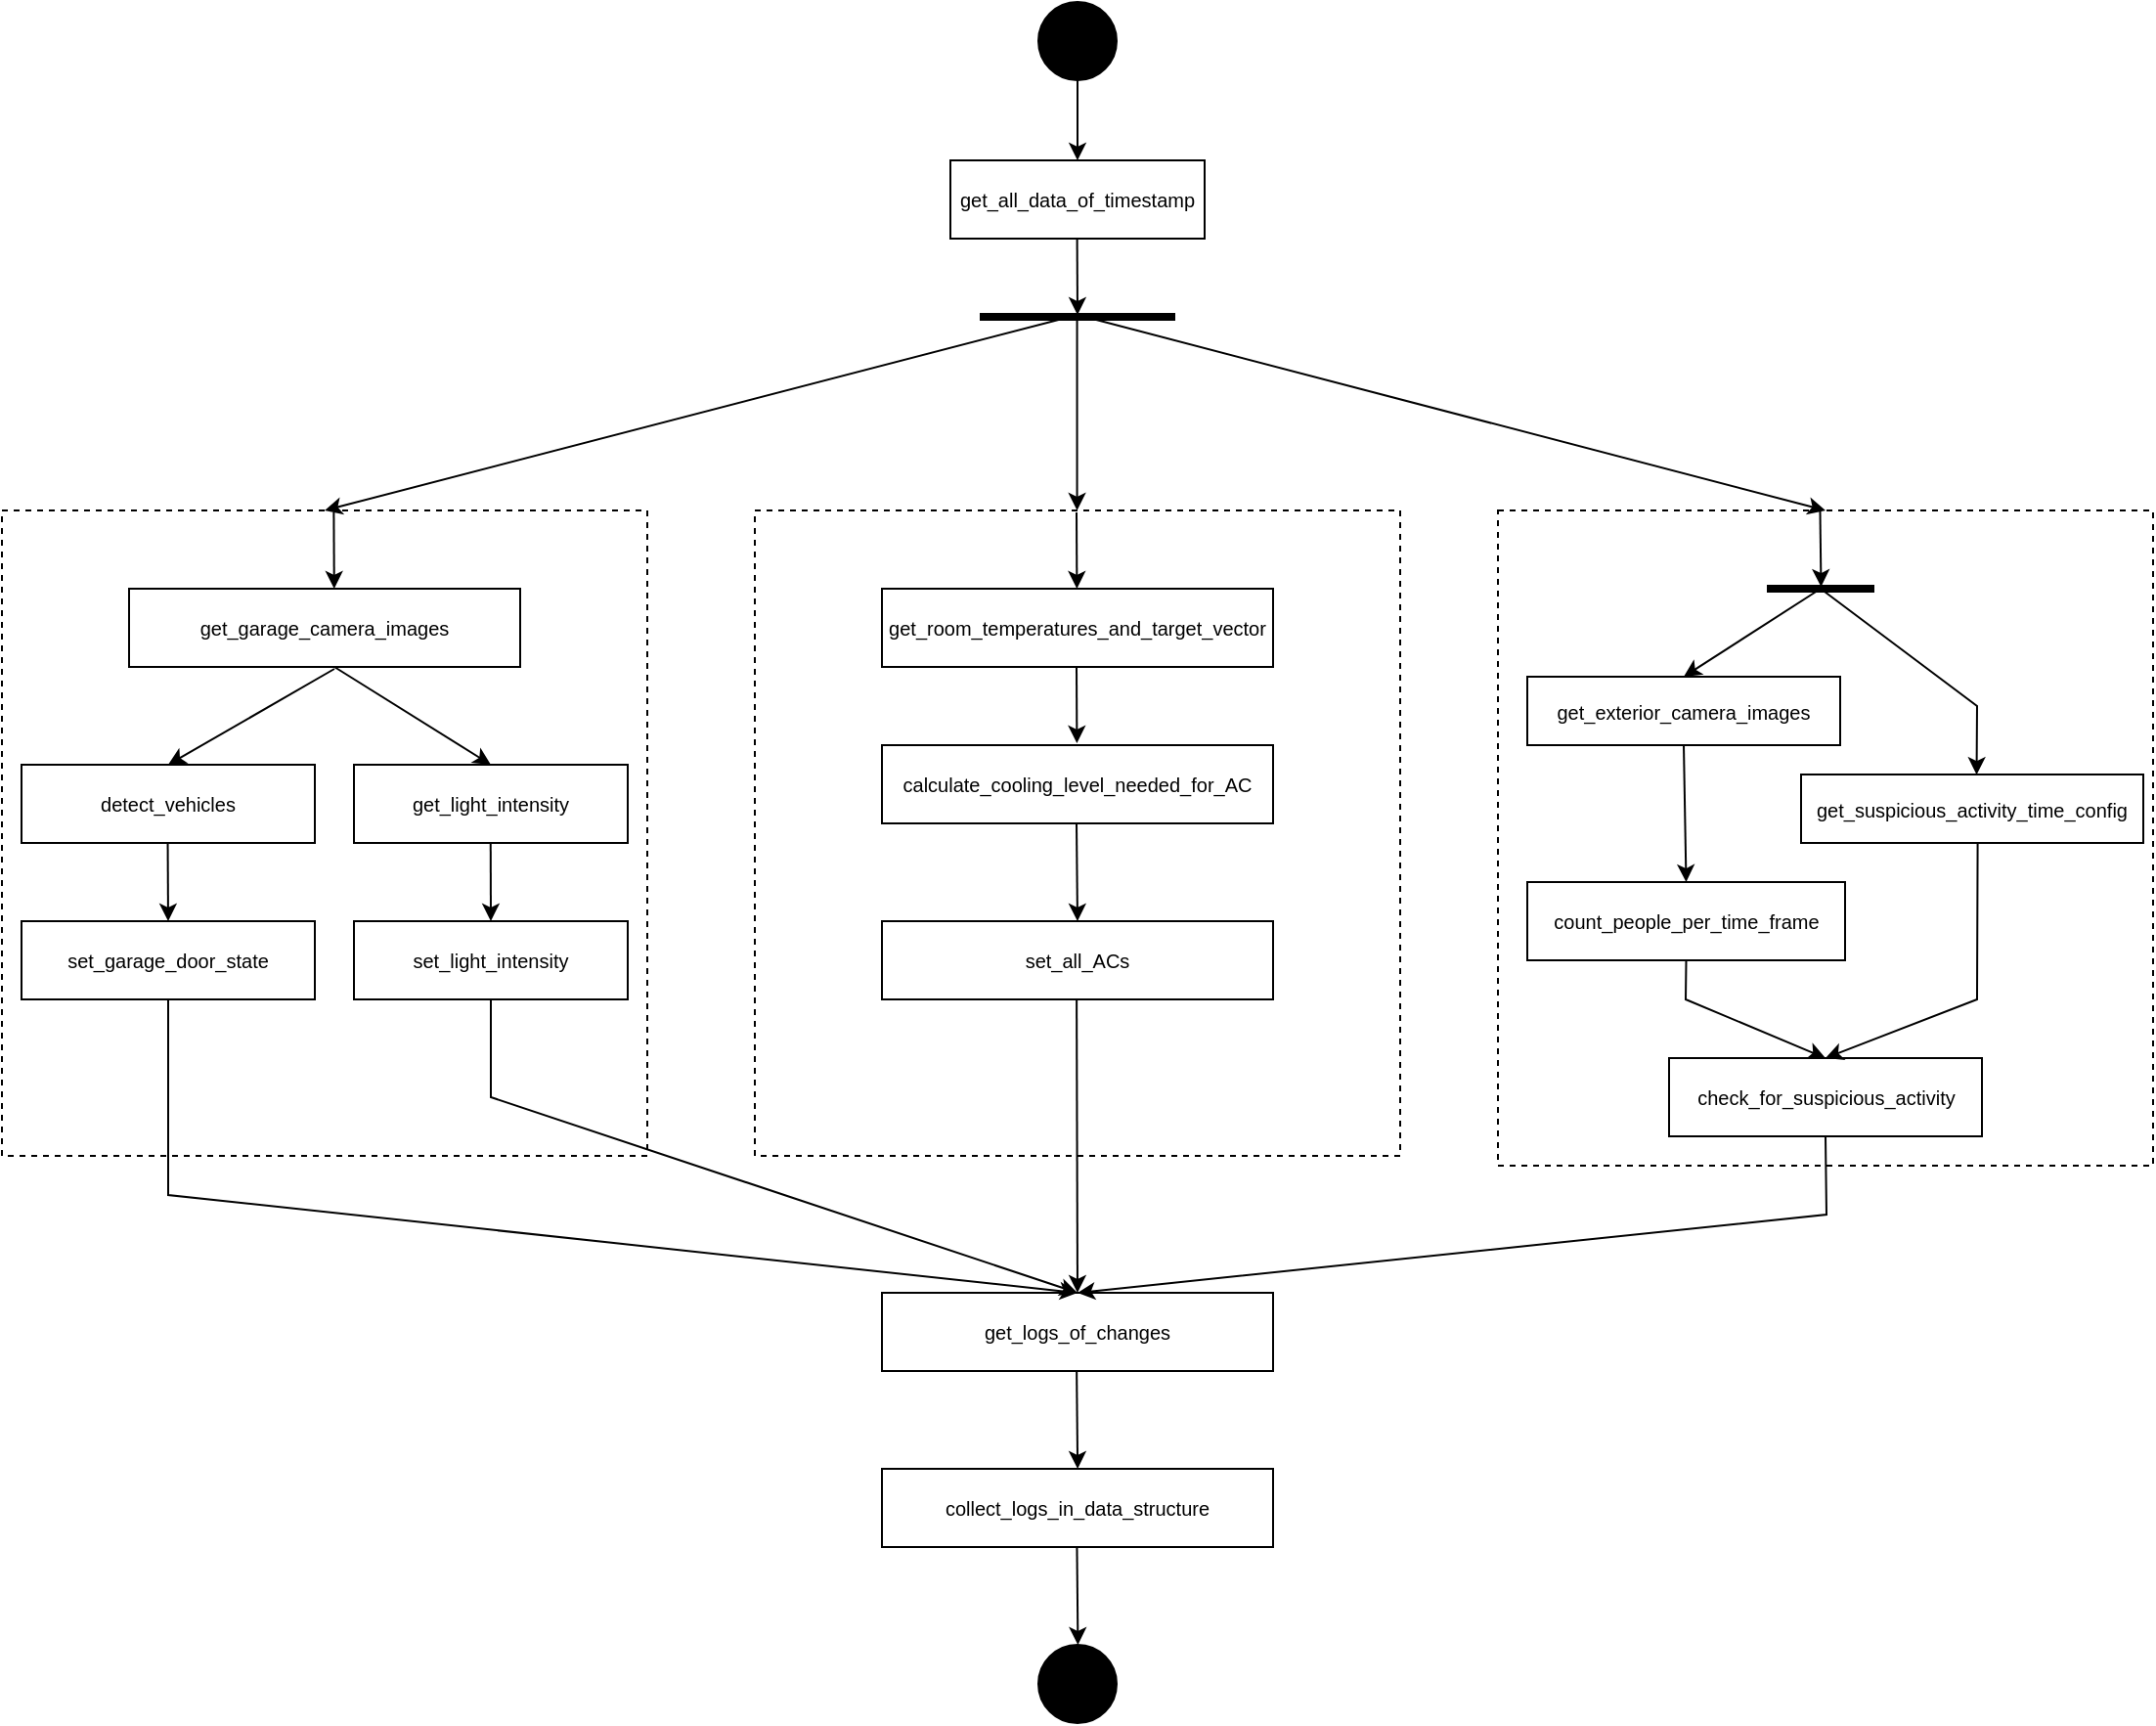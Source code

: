 <mxfile version="22.1.2" type="device">
  <diagram name="Page-1" id="fIzR6xPN2dY3mL_V_wqV">
    <mxGraphModel dx="463" dy="896" grid="1" gridSize="10" guides="1" tooltips="1" connect="1" arrows="1" fold="1" page="1" pageScale="1" pageWidth="850" pageHeight="1100" math="0" shadow="0">
      <root>
        <mxCell id="0" />
        <mxCell id="1" parent="0" />
        <mxCell id="9sgDPegWHwrfpYR-LG1N-1" value="" style="ellipse;whiteSpace=wrap;html=1;aspect=fixed;fillColor=#000000;" vertex="1" parent="1">
          <mxGeometry x="2100" y="100" width="40" height="40" as="geometry" />
        </mxCell>
        <mxCell id="9sgDPegWHwrfpYR-LG1N-2" value="&lt;font style=&quot;font-size: 10px;&quot;&gt;get_all_data_of_timestamp&lt;br&gt;&lt;/font&gt;" style="rounded=0;whiteSpace=wrap;html=1;" vertex="1" parent="1">
          <mxGeometry x="2055" y="181" width="130" height="40" as="geometry" />
        </mxCell>
        <mxCell id="9sgDPegWHwrfpYR-LG1N-6" value="" style="html=1;rounded=0;endArrow=none;endFill=0;strokeWidth=4;" edge="1" parent="1">
          <mxGeometry width="100" relative="1" as="geometry">
            <mxPoint x="2070" y="261" as="sourcePoint" />
            <mxPoint x="2170" y="261" as="targetPoint" />
            <Array as="points" />
          </mxGeometry>
        </mxCell>
        <mxCell id="9sgDPegWHwrfpYR-LG1N-8" value="" style="endArrow=classic;html=1;rounded=0;" edge="1" parent="1">
          <mxGeometry width="50" height="50" relative="1" as="geometry">
            <mxPoint x="2119.78" y="260" as="sourcePoint" />
            <mxPoint x="2119.78" y="360" as="targetPoint" />
          </mxGeometry>
        </mxCell>
        <mxCell id="9sgDPegWHwrfpYR-LG1N-9" value="" style="endArrow=classic;html=1;rounded=0;exitX=0.5;exitY=1;exitDx=0;exitDy=0;entryX=0.5;entryY=0;entryDx=0;entryDy=0;" edge="1" parent="1" source="9sgDPegWHwrfpYR-LG1N-1" target="9sgDPegWHwrfpYR-LG1N-2">
          <mxGeometry width="50" height="50" relative="1" as="geometry">
            <mxPoint x="2110" y="280" as="sourcePoint" />
            <mxPoint x="2160" y="230" as="targetPoint" />
          </mxGeometry>
        </mxCell>
        <mxCell id="9sgDPegWHwrfpYR-LG1N-10" value="" style="endArrow=classic;html=1;rounded=0;exitX=0.5;exitY=1;exitDx=0;exitDy=0;" edge="1" parent="1">
          <mxGeometry width="50" height="50" relative="1" as="geometry">
            <mxPoint x="2119.8" y="221" as="sourcePoint" />
            <mxPoint x="2120" y="260" as="targetPoint" />
          </mxGeometry>
        </mxCell>
        <mxCell id="9sgDPegWHwrfpYR-LG1N-11" value="" style="whiteSpace=wrap;html=1;aspect=fixed;dashed=1;fillOpacity=0;" vertex="1" parent="1">
          <mxGeometry x="1955" y="360" width="330" height="330" as="geometry" />
        </mxCell>
        <mxCell id="9sgDPegWHwrfpYR-LG1N-12" value="&lt;font style=&quot;font-size: 10px;&quot;&gt;calculate_cooling_level_needed_for_AC&lt;br&gt;&lt;/font&gt;" style="rounded=0;whiteSpace=wrap;html=1;" vertex="1" parent="1">
          <mxGeometry x="2020" y="480" width="200" height="40" as="geometry" />
        </mxCell>
        <mxCell id="9sgDPegWHwrfpYR-LG1N-13" value="&lt;font style=&quot;font-size: 10px;&quot;&gt;get_room_temperatures_and_target_vector&lt;br&gt;&lt;/font&gt;" style="rounded=0;whiteSpace=wrap;html=1;" vertex="1" parent="1">
          <mxGeometry x="2020" y="400" width="200" height="40" as="geometry" />
        </mxCell>
        <mxCell id="9sgDPegWHwrfpYR-LG1N-14" value="&lt;font style=&quot;font-size: 10px;&quot;&gt;set_all_ACs&lt;br&gt;&lt;/font&gt;" style="rounded=0;whiteSpace=wrap;html=1;" vertex="1" parent="1">
          <mxGeometry x="2020" y="570" width="200" height="40" as="geometry" />
        </mxCell>
        <mxCell id="9sgDPegWHwrfpYR-LG1N-15" value="" style="endArrow=classic;html=1;rounded=0;exitX=0.5;exitY=1;exitDx=0;exitDy=0;" edge="1" parent="1">
          <mxGeometry width="50" height="50" relative="1" as="geometry">
            <mxPoint x="2119.5" y="361" as="sourcePoint" />
            <mxPoint x="2119.7" y="400" as="targetPoint" />
          </mxGeometry>
        </mxCell>
        <mxCell id="9sgDPegWHwrfpYR-LG1N-16" value="" style="endArrow=classic;html=1;rounded=0;exitX=0.5;exitY=1;exitDx=0;exitDy=0;" edge="1" parent="1">
          <mxGeometry width="50" height="50" relative="1" as="geometry">
            <mxPoint x="2119.5" y="440" as="sourcePoint" />
            <mxPoint x="2119.7" y="479" as="targetPoint" />
          </mxGeometry>
        </mxCell>
        <mxCell id="9sgDPegWHwrfpYR-LG1N-17" value="" style="endArrow=classic;html=1;rounded=0;exitX=0.5;exitY=1;exitDx=0;exitDy=0;entryX=0.5;entryY=0;entryDx=0;entryDy=0;" edge="1" parent="1" target="9sgDPegWHwrfpYR-LG1N-14">
          <mxGeometry width="50" height="50" relative="1" as="geometry">
            <mxPoint x="2119.5" y="520" as="sourcePoint" />
            <mxPoint x="2119.7" y="559" as="targetPoint" />
          </mxGeometry>
        </mxCell>
        <mxCell id="9sgDPegWHwrfpYR-LG1N-20" value="" style="whiteSpace=wrap;html=1;aspect=fixed;dashed=1;fillOpacity=0;" vertex="1" parent="1">
          <mxGeometry x="2335" y="360" width="335" height="335" as="geometry" />
        </mxCell>
        <mxCell id="9sgDPegWHwrfpYR-LG1N-21" value="&lt;font style=&quot;font-size: 10px;&quot;&gt;get_suspicious_activity_time_config&lt;br&gt;&lt;/font&gt;" style="rounded=0;whiteSpace=wrap;html=1;" vertex="1" parent="1">
          <mxGeometry x="2490" y="495" width="175" height="35" as="geometry" />
        </mxCell>
        <mxCell id="9sgDPegWHwrfpYR-LG1N-22" value="&lt;font style=&quot;font-size: 10px;&quot;&gt;get_exterior_camera_images&lt;br&gt;&lt;/font&gt;" style="rounded=0;whiteSpace=wrap;html=1;" vertex="1" parent="1">
          <mxGeometry x="2350" y="445" width="160" height="35" as="geometry" />
        </mxCell>
        <mxCell id="9sgDPegWHwrfpYR-LG1N-23" value="&lt;font style=&quot;font-size: 10px;&quot;&gt;count_people_per_time_frame&lt;br&gt;&lt;/font&gt;" style="rounded=0;whiteSpace=wrap;html=1;" vertex="1" parent="1">
          <mxGeometry x="2350" y="550" width="162.5" height="40" as="geometry" />
        </mxCell>
        <mxCell id="9sgDPegWHwrfpYR-LG1N-24" value="" style="endArrow=classic;html=1;rounded=0;exitX=0.5;exitY=1;exitDx=0;exitDy=0;" edge="1" parent="1">
          <mxGeometry width="50" height="50" relative="1" as="geometry">
            <mxPoint x="2499.74" y="360" as="sourcePoint" />
            <mxPoint x="2500.24" y="399" as="targetPoint" />
          </mxGeometry>
        </mxCell>
        <mxCell id="9sgDPegWHwrfpYR-LG1N-25" value="" style="endArrow=classic;html=1;rounded=0;entryX=0.5;entryY=0;entryDx=0;entryDy=0;" edge="1" parent="1" target="9sgDPegWHwrfpYR-LG1N-22">
          <mxGeometry width="50" height="50" relative="1" as="geometry">
            <mxPoint x="2500" y="400" as="sourcePoint" />
            <mxPoint x="2504.91" y="440" as="targetPoint" />
          </mxGeometry>
        </mxCell>
        <mxCell id="9sgDPegWHwrfpYR-LG1N-26" value="" style="endArrow=classic;html=1;rounded=0;exitX=0.5;exitY=1;exitDx=0;exitDy=0;entryX=0.5;entryY=0;entryDx=0;entryDy=0;" edge="1" parent="1" target="9sgDPegWHwrfpYR-LG1N-23" source="9sgDPegWHwrfpYR-LG1N-22">
          <mxGeometry width="50" height="50" relative="1" as="geometry">
            <mxPoint x="2507" y="555" as="sourcePoint" />
            <mxPoint x="2507.2" y="594" as="targetPoint" />
          </mxGeometry>
        </mxCell>
        <mxCell id="9sgDPegWHwrfpYR-LG1N-27" value="" style="endArrow=classic;html=1;rounded=0;entryX=0.5;entryY=0;entryDx=0;entryDy=0;" edge="1" parent="1" target="9sgDPegWHwrfpYR-LG1N-20">
          <mxGeometry width="50" height="50" relative="1" as="geometry">
            <mxPoint x="2120" y="260" as="sourcePoint" />
            <mxPoint x="2129.78" y="370" as="targetPoint" />
          </mxGeometry>
        </mxCell>
        <mxCell id="9sgDPegWHwrfpYR-LG1N-28" value="" style="html=1;rounded=0;endArrow=none;endFill=0;strokeWidth=4;" edge="1" parent="1">
          <mxGeometry width="100" relative="1" as="geometry">
            <mxPoint x="2472.5" y="400" as="sourcePoint" />
            <mxPoint x="2527.5" y="400" as="targetPoint" />
            <Array as="points" />
          </mxGeometry>
        </mxCell>
        <mxCell id="9sgDPegWHwrfpYR-LG1N-29" value="" style="endArrow=classic;html=1;rounded=0;entryX=0.513;entryY=0.003;entryDx=0;entryDy=0;entryPerimeter=0;" edge="1" parent="1" target="9sgDPegWHwrfpYR-LG1N-21">
          <mxGeometry width="50" height="50" relative="1" as="geometry">
            <mxPoint x="2500" y="400" as="sourcePoint" />
            <mxPoint x="2430" y="460" as="targetPoint" />
            <Array as="points">
              <mxPoint x="2580" y="460" />
            </Array>
          </mxGeometry>
        </mxCell>
        <mxCell id="9sgDPegWHwrfpYR-LG1N-30" value="" style="endArrow=classic;html=1;rounded=0;exitX=0.5;exitY=1;exitDx=0;exitDy=0;entryX=0.5;entryY=0;entryDx=0;entryDy=0;" edge="1" parent="1" source="9sgDPegWHwrfpYR-LG1N-23" target="9sgDPegWHwrfpYR-LG1N-32">
          <mxGeometry width="50" height="50" relative="1" as="geometry">
            <mxPoint x="2422.17" y="565" as="sourcePoint" />
            <mxPoint x="2422.36" y="615.11" as="targetPoint" />
            <Array as="points">
              <mxPoint x="2431" y="610" />
            </Array>
          </mxGeometry>
        </mxCell>
        <mxCell id="9sgDPegWHwrfpYR-LG1N-32" value="&lt;font style=&quot;font-size: 10px;&quot;&gt;check_for_suspicious_activity&lt;br&gt;&lt;/font&gt;" style="rounded=0;whiteSpace=wrap;html=1;" vertex="1" parent="1">
          <mxGeometry x="2422.5" y="640" width="160" height="40" as="geometry" />
        </mxCell>
        <mxCell id="9sgDPegWHwrfpYR-LG1N-34" value="" style="endArrow=classic;html=1;rounded=0;exitX=0.516;exitY=0.984;exitDx=0;exitDy=0;entryX=0.5;entryY=0;entryDx=0;entryDy=0;exitPerimeter=0;" edge="1" parent="1" source="9sgDPegWHwrfpYR-LG1N-21" target="9sgDPegWHwrfpYR-LG1N-32">
          <mxGeometry width="50" height="50" relative="1" as="geometry">
            <mxPoint x="2432.17" y="575" as="sourcePoint" />
            <mxPoint x="2582.5" y="615" as="targetPoint" />
            <Array as="points">
              <mxPoint x="2580" y="610" />
            </Array>
          </mxGeometry>
        </mxCell>
        <mxCell id="9sgDPegWHwrfpYR-LG1N-37" value="&lt;font style=&quot;font-size: 10px;&quot;&gt;get_logs_of_changes&lt;br&gt;&lt;/font&gt;" style="rounded=0;whiteSpace=wrap;html=1;" vertex="1" parent="1">
          <mxGeometry x="2020" y="760" width="200" height="40" as="geometry" />
        </mxCell>
        <mxCell id="9sgDPegWHwrfpYR-LG1N-38" value="" style="whiteSpace=wrap;html=1;aspect=fixed;dashed=1;fillOpacity=0;" vertex="1" parent="1">
          <mxGeometry x="1570" y="360" width="330" height="330" as="geometry" />
        </mxCell>
        <mxCell id="9sgDPegWHwrfpYR-LG1N-39" value="" style="endArrow=classic;html=1;rounded=0;exitX=0.5;exitY=1;exitDx=0;exitDy=0;entryX=0.5;entryY=0;entryDx=0;entryDy=0;" edge="1" parent="1">
          <mxGeometry width="50" height="50" relative="1" as="geometry">
            <mxPoint x="2119.57" y="800" as="sourcePoint" />
            <mxPoint x="2120.07" y="850" as="targetPoint" />
          </mxGeometry>
        </mxCell>
        <mxCell id="9sgDPegWHwrfpYR-LG1N-40" value="&lt;font style=&quot;font-size: 10px;&quot;&gt;collect_logs_in_data_structure&lt;br&gt;&lt;/font&gt;" style="rounded=0;whiteSpace=wrap;html=1;" vertex="1" parent="1">
          <mxGeometry x="2020" y="850" width="200" height="40" as="geometry" />
        </mxCell>
        <mxCell id="9sgDPegWHwrfpYR-LG1N-41" value="" style="endArrow=classic;html=1;rounded=0;exitX=0.5;exitY=1;exitDx=0;exitDy=0;entryX=0.5;entryY=0;entryDx=0;entryDy=0;" edge="1" parent="1" target="9sgDPegWHwrfpYR-LG1N-37">
          <mxGeometry width="50" height="50" relative="1" as="geometry">
            <mxPoint x="2119.55" y="610" as="sourcePoint" />
            <mxPoint x="2120.05" y="660" as="targetPoint" />
          </mxGeometry>
        </mxCell>
        <mxCell id="9sgDPegWHwrfpYR-LG1N-42" value="&lt;font style=&quot;font-size: 10px;&quot;&gt;get_garage_camera_images&lt;br&gt;&lt;/font&gt;" style="rounded=0;whiteSpace=wrap;html=1;" vertex="1" parent="1">
          <mxGeometry x="1635" y="400" width="200" height="40" as="geometry" />
        </mxCell>
        <mxCell id="9sgDPegWHwrfpYR-LG1N-43" value="&lt;font style=&quot;font-size: 10px;&quot;&gt;detect_vehicles&lt;br&gt;&lt;/font&gt;" style="rounded=0;whiteSpace=wrap;html=1;" vertex="1" parent="1">
          <mxGeometry x="1580" y="490" width="150" height="40" as="geometry" />
        </mxCell>
        <mxCell id="9sgDPegWHwrfpYR-LG1N-45" value="&lt;font style=&quot;font-size: 10px;&quot;&gt;get_light_intensity&lt;br&gt;&lt;/font&gt;" style="rounded=0;whiteSpace=wrap;html=1;" vertex="1" parent="1">
          <mxGeometry x="1750" y="490" width="140" height="40" as="geometry" />
        </mxCell>
        <mxCell id="9sgDPegWHwrfpYR-LG1N-46" value="" style="endArrow=classic;html=1;rounded=0;entryX=0.5;entryY=0;entryDx=0;entryDy=0;" edge="1" parent="1" target="9sgDPegWHwrfpYR-LG1N-38">
          <mxGeometry width="50" height="50" relative="1" as="geometry">
            <mxPoint x="2120" y="260" as="sourcePoint" />
            <mxPoint x="1990" y="330" as="targetPoint" />
          </mxGeometry>
        </mxCell>
        <mxCell id="9sgDPegWHwrfpYR-LG1N-47" value="" style="endArrow=classic;html=1;rounded=0;exitX=0.5;exitY=1;exitDx=0;exitDy=0;entryX=0.5;entryY=0;entryDx=0;entryDy=0;" edge="1" parent="1" target="9sgDPegWHwrfpYR-LG1N-43">
          <mxGeometry width="50" height="50" relative="1" as="geometry">
            <mxPoint x="1740" y="441" as="sourcePoint" />
            <mxPoint x="1740.2" y="480" as="targetPoint" />
          </mxGeometry>
        </mxCell>
        <mxCell id="9sgDPegWHwrfpYR-LG1N-48" value="" style="endArrow=classic;html=1;rounded=0;exitX=0.5;exitY=1;exitDx=0;exitDy=0;" edge="1" parent="1">
          <mxGeometry width="50" height="50" relative="1" as="geometry">
            <mxPoint x="1739.69" y="361" as="sourcePoint" />
            <mxPoint x="1739.89" y="400" as="targetPoint" />
          </mxGeometry>
        </mxCell>
        <mxCell id="9sgDPegWHwrfpYR-LG1N-49" value="" style="endArrow=classic;html=1;rounded=0;entryX=0.5;entryY=0;entryDx=0;entryDy=0;" edge="1" parent="1" target="9sgDPegWHwrfpYR-LG1N-45">
          <mxGeometry width="50" height="50" relative="1" as="geometry">
            <mxPoint x="1740" y="440" as="sourcePoint" />
            <mxPoint x="1750.2" y="490" as="targetPoint" />
          </mxGeometry>
        </mxCell>
        <mxCell id="9sgDPegWHwrfpYR-LG1N-50" value="&lt;font style=&quot;font-size: 10px;&quot;&gt;set_light_intensity&lt;br&gt;&lt;/font&gt;" style="rounded=0;whiteSpace=wrap;html=1;" vertex="1" parent="1">
          <mxGeometry x="1750" y="570" width="140" height="40" as="geometry" />
        </mxCell>
        <mxCell id="9sgDPegWHwrfpYR-LG1N-51" value="&lt;font style=&quot;font-size: 10px;&quot;&gt;set_garage_door_state&lt;br&gt;&lt;/font&gt;" style="rounded=0;whiteSpace=wrap;html=1;" vertex="1" parent="1">
          <mxGeometry x="1580" y="570" width="150" height="40" as="geometry" />
        </mxCell>
        <mxCell id="9sgDPegWHwrfpYR-LG1N-52" value="" style="endArrow=classic;html=1;rounded=0;exitX=0.5;exitY=1;exitDx=0;exitDy=0;entryX=0.5;entryY=0;entryDx=0;entryDy=0;" edge="1" parent="1" target="9sgDPegWHwrfpYR-LG1N-51">
          <mxGeometry width="50" height="50" relative="1" as="geometry">
            <mxPoint x="1654.78" y="530" as="sourcePoint" />
            <mxPoint x="1654.98" y="569" as="targetPoint" />
          </mxGeometry>
        </mxCell>
        <mxCell id="9sgDPegWHwrfpYR-LG1N-53" value="" style="endArrow=classic;html=1;rounded=0;exitX=0.5;exitY=1;exitDx=0;exitDy=0;entryX=0.5;entryY=0;entryDx=0;entryDy=0;" edge="1" parent="1" target="9sgDPegWHwrfpYR-LG1N-50">
          <mxGeometry width="50" height="50" relative="1" as="geometry">
            <mxPoint x="1819.88" y="530" as="sourcePoint" />
            <mxPoint x="1820.08" y="569" as="targetPoint" />
          </mxGeometry>
        </mxCell>
        <mxCell id="9sgDPegWHwrfpYR-LG1N-55" value="" style="ellipse;whiteSpace=wrap;html=1;aspect=fixed;fillColor=#000000;" vertex="1" parent="1">
          <mxGeometry x="2100" y="940" width="40" height="40" as="geometry" />
        </mxCell>
        <mxCell id="9sgDPegWHwrfpYR-LG1N-56" value="" style="endArrow=classic;html=1;rounded=0;exitX=0.5;exitY=1;exitDx=0;exitDy=0;entryX=0.5;entryY=0;entryDx=0;entryDy=0;" edge="1" parent="1">
          <mxGeometry width="50" height="50" relative="1" as="geometry">
            <mxPoint x="2119.72" y="890" as="sourcePoint" />
            <mxPoint x="2120.22" y="940" as="targetPoint" />
          </mxGeometry>
        </mxCell>
        <mxCell id="9sgDPegWHwrfpYR-LG1N-57" value="" style="endArrow=classic;html=1;rounded=0;exitX=0.5;exitY=1;exitDx=0;exitDy=0;entryX=0.5;entryY=0;entryDx=0;entryDy=0;" edge="1" parent="1" source="9sgDPegWHwrfpYR-LG1N-32" target="9sgDPegWHwrfpYR-LG1N-37">
          <mxGeometry width="50" height="50" relative="1" as="geometry">
            <mxPoint x="2501.97" y="680" as="sourcePoint" />
            <mxPoint x="2502.42" y="830" as="targetPoint" />
            <Array as="points">
              <mxPoint x="2503" y="720" />
            </Array>
          </mxGeometry>
        </mxCell>
        <mxCell id="9sgDPegWHwrfpYR-LG1N-58" value="" style="endArrow=classic;html=1;rounded=0;exitX=0.5;exitY=1;exitDx=0;exitDy=0;entryX=0.5;entryY=0;entryDx=0;entryDy=0;" edge="1" parent="1" source="9sgDPegWHwrfpYR-LG1N-51" target="9sgDPegWHwrfpYR-LG1N-37">
          <mxGeometry width="50" height="50" relative="1" as="geometry">
            <mxPoint x="1664.78" y="540" as="sourcePoint" />
            <mxPoint x="1665" y="580" as="targetPoint" />
            <Array as="points">
              <mxPoint x="1655" y="710" />
            </Array>
          </mxGeometry>
        </mxCell>
        <mxCell id="9sgDPegWHwrfpYR-LG1N-59" value="" style="endArrow=classic;html=1;rounded=0;exitX=0.5;exitY=1;exitDx=0;exitDy=0;" edge="1" parent="1" source="9sgDPegWHwrfpYR-LG1N-50">
          <mxGeometry width="50" height="50" relative="1" as="geometry">
            <mxPoint x="1790" y="790" as="sourcePoint" />
            <mxPoint x="2120" y="760" as="targetPoint" />
            <Array as="points">
              <mxPoint x="1820" y="660" />
            </Array>
          </mxGeometry>
        </mxCell>
      </root>
    </mxGraphModel>
  </diagram>
</mxfile>
